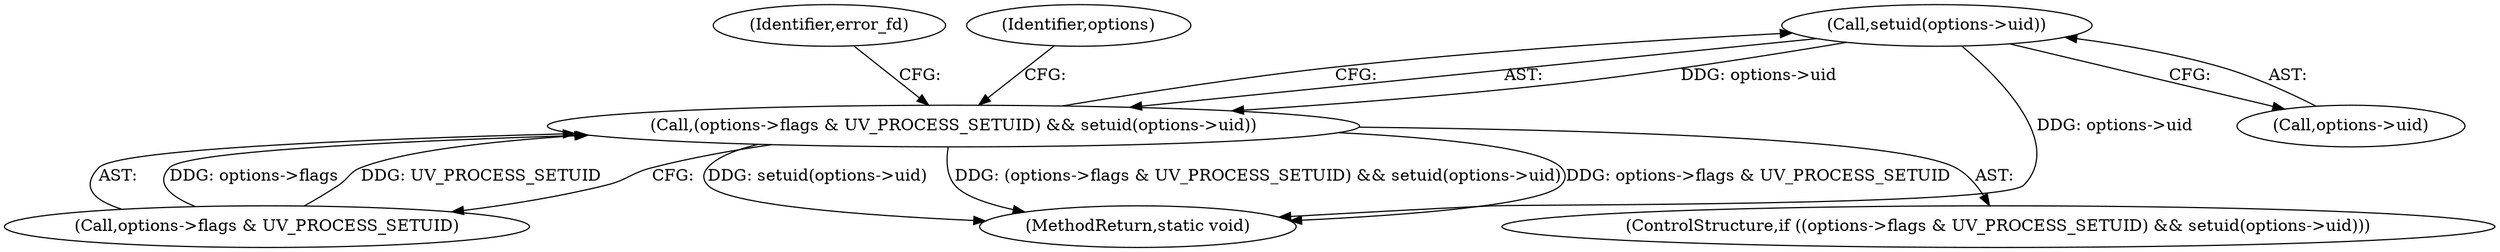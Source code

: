 digraph "0_libuv_66ab38918c911bcff025562cf06237d7fedaba0c@API" {
"1000293" [label="(Call,setuid(options->uid))"];
"1000287" [label="(Call,(options->flags & UV_PROCESS_SETUID) && setuid(options->uid))"];
"1000299" [label="(Identifier,error_fd)"];
"1000309" [label="(Identifier,options)"];
"1000286" [label="(ControlStructure,if ((options->flags & UV_PROCESS_SETUID) && setuid(options->uid)))"];
"1000287" [label="(Call,(options->flags & UV_PROCESS_SETUID) && setuid(options->uid))"];
"1000293" [label="(Call,setuid(options->uid))"];
"1000288" [label="(Call,options->flags & UV_PROCESS_SETUID)"];
"1000294" [label="(Call,options->uid)"];
"1000333" [label="(MethodReturn,static void)"];
"1000293" -> "1000287"  [label="AST: "];
"1000293" -> "1000294"  [label="CFG: "];
"1000294" -> "1000293"  [label="AST: "];
"1000287" -> "1000293"  [label="CFG: "];
"1000293" -> "1000333"  [label="DDG: options->uid"];
"1000293" -> "1000287"  [label="DDG: options->uid"];
"1000287" -> "1000286"  [label="AST: "];
"1000287" -> "1000288"  [label="CFG: "];
"1000288" -> "1000287"  [label="AST: "];
"1000299" -> "1000287"  [label="CFG: "];
"1000309" -> "1000287"  [label="CFG: "];
"1000287" -> "1000333"  [label="DDG: setuid(options->uid)"];
"1000287" -> "1000333"  [label="DDG: (options->flags & UV_PROCESS_SETUID) && setuid(options->uid)"];
"1000287" -> "1000333"  [label="DDG: options->flags & UV_PROCESS_SETUID"];
"1000288" -> "1000287"  [label="DDG: options->flags"];
"1000288" -> "1000287"  [label="DDG: UV_PROCESS_SETUID"];
}
